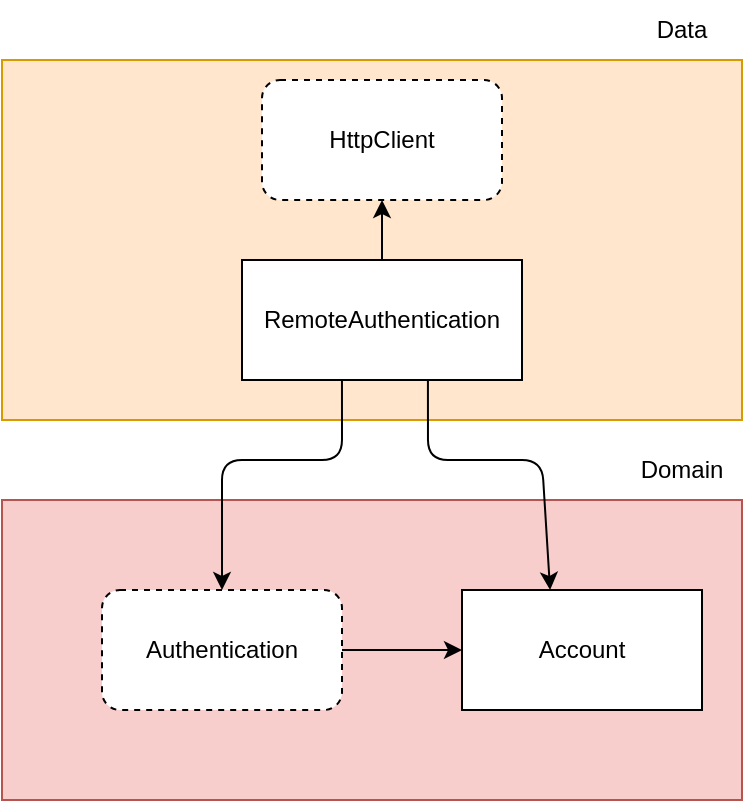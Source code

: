 <mxfile>
    <diagram id="xd-AehmZzm3_emreLvLK" name="Page-1">
        <mxGraphModel dx="1051" dy="1532" grid="1" gridSize="10" guides="1" tooltips="1" connect="1" arrows="1" fold="1" page="1" pageScale="1" pageWidth="850" pageHeight="1100" math="0" shadow="0">
            <root>
                <mxCell id="0"/>
                <mxCell id="1" parent="0"/>
                <mxCell id="3" value="" style="rounded=0;whiteSpace=wrap;html=1;fillColor=#f8cecc;strokeColor=#b85450;" parent="1" vertex="1">
                    <mxGeometry x="280" y="180" width="370" height="150" as="geometry"/>
                </mxCell>
                <mxCell id="13" value="Domain" style="text;html=1;align=center;verticalAlign=middle;whiteSpace=wrap;rounded=0;" vertex="1" parent="1">
                    <mxGeometry x="590" y="150" width="60" height="30" as="geometry"/>
                </mxCell>
                <mxCell id="19" style="edgeStyle=none;html=1;" edge="1" parent="1" source="14" target="18">
                    <mxGeometry relative="1" as="geometry"/>
                </mxCell>
                <mxCell id="14" value="Authentication" style="rounded=1;whiteSpace=wrap;html=1;dashed=1;" vertex="1" parent="1">
                    <mxGeometry x="330" y="225" width="120" height="60" as="geometry"/>
                </mxCell>
                <mxCell id="15" value="" style="rounded=0;whiteSpace=wrap;html=1;fillColor=#ffe6cc;strokeColor=#d79b00;" vertex="1" parent="1">
                    <mxGeometry x="280" y="-40" width="370" height="180" as="geometry"/>
                </mxCell>
                <mxCell id="16" value="Data" style="text;html=1;align=center;verticalAlign=middle;whiteSpace=wrap;rounded=0;" vertex="1" parent="1">
                    <mxGeometry x="590" y="-70" width="60" height="30" as="geometry"/>
                </mxCell>
                <mxCell id="20" style="edgeStyle=none;html=1;exitX=0.357;exitY=1;exitDx=0;exitDy=0;exitPerimeter=0;" edge="1" parent="1" source="17" target="14">
                    <mxGeometry relative="1" as="geometry">
                        <Array as="points">
                            <mxPoint x="450" y="160"/>
                            <mxPoint x="390" y="160"/>
                        </Array>
                    </mxGeometry>
                </mxCell>
                <mxCell id="21" style="edgeStyle=none;html=1;entryX=0.367;entryY=0;entryDx=0;entryDy=0;exitX=0.664;exitY=0.967;exitDx=0;exitDy=0;exitPerimeter=0;entryPerimeter=0;" edge="1" parent="1" source="17" target="18">
                    <mxGeometry relative="1" as="geometry">
                        <Array as="points">
                            <mxPoint x="493" y="160"/>
                            <mxPoint x="550" y="160"/>
                        </Array>
                    </mxGeometry>
                </mxCell>
                <mxCell id="24" style="edgeStyle=none;html=1;entryX=0.5;entryY=1;entryDx=0;entryDy=0;" edge="1" parent="1" source="17" target="23">
                    <mxGeometry relative="1" as="geometry"/>
                </mxCell>
                <mxCell id="17" value="RemoteAuthentication" style="rounded=0;whiteSpace=wrap;html=1;" vertex="1" parent="1">
                    <mxGeometry x="400" y="60" width="140" height="60" as="geometry"/>
                </mxCell>
                <mxCell id="18" value="Account" style="rounded=0;whiteSpace=wrap;html=1;" vertex="1" parent="1">
                    <mxGeometry x="510" y="225" width="120" height="60" as="geometry"/>
                </mxCell>
                <mxCell id="23" value="HttpClient" style="rounded=1;whiteSpace=wrap;html=1;dashed=1;" vertex="1" parent="1">
                    <mxGeometry x="410" y="-30" width="120" height="60" as="geometry"/>
                </mxCell>
            </root>
        </mxGraphModel>
    </diagram>
</mxfile>
